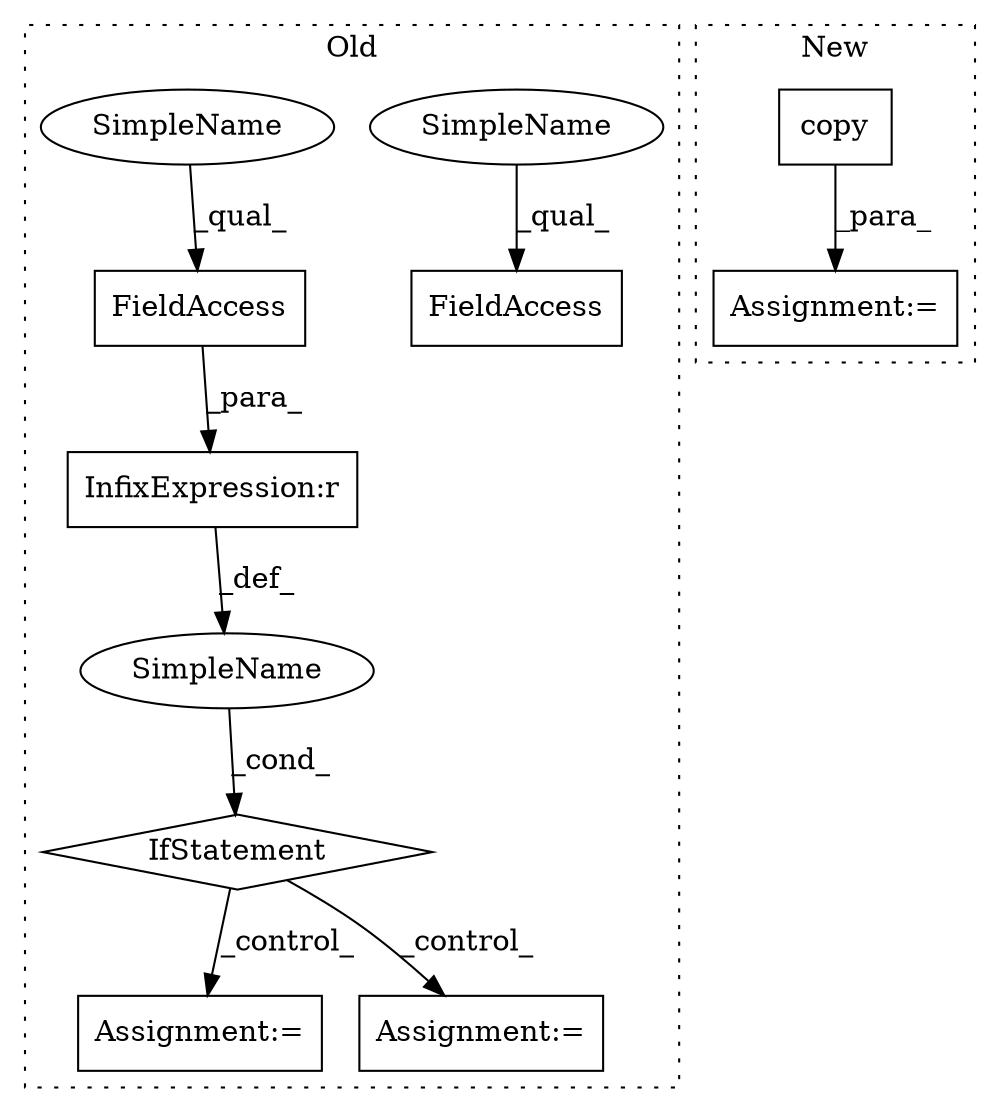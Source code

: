 digraph G {
subgraph cluster0 {
1 [label="IfStatement" a="25" s="731,752" l="4,2" shape="diamond"];
4 [label="Assignment:=" a="7" s="824" l="1" shape="box"];
5 [label="SimpleName" a="42" s="" l="" shape="ellipse"];
6 [label="InfixExpression:r" a="27" s="746" l="4" shape="box"];
7 [label="FieldAccess" a="22" s="735" l="11" shape="box"];
8 [label="Assignment:=" a="7" s="775" l="1" shape="box"];
9 [label="FieldAccess" a="22" s="664" l="11" shape="box"];
10 [label="SimpleName" a="42" s="664" l="4" shape="ellipse"];
11 [label="SimpleName" a="42" s="735" l="4" shape="ellipse"];
label = "Old";
style="dotted";
}
subgraph cluster1 {
2 [label="copy" a="32" s="796" l="6" shape="box"];
3 [label="Assignment:=" a="7" s="699" l="1" shape="box"];
label = "New";
style="dotted";
}
1 -> 8 [label="_control_"];
1 -> 4 [label="_control_"];
2 -> 3 [label="_para_"];
5 -> 1 [label="_cond_"];
6 -> 5 [label="_def_"];
7 -> 6 [label="_para_"];
10 -> 9 [label="_qual_"];
11 -> 7 [label="_qual_"];
}